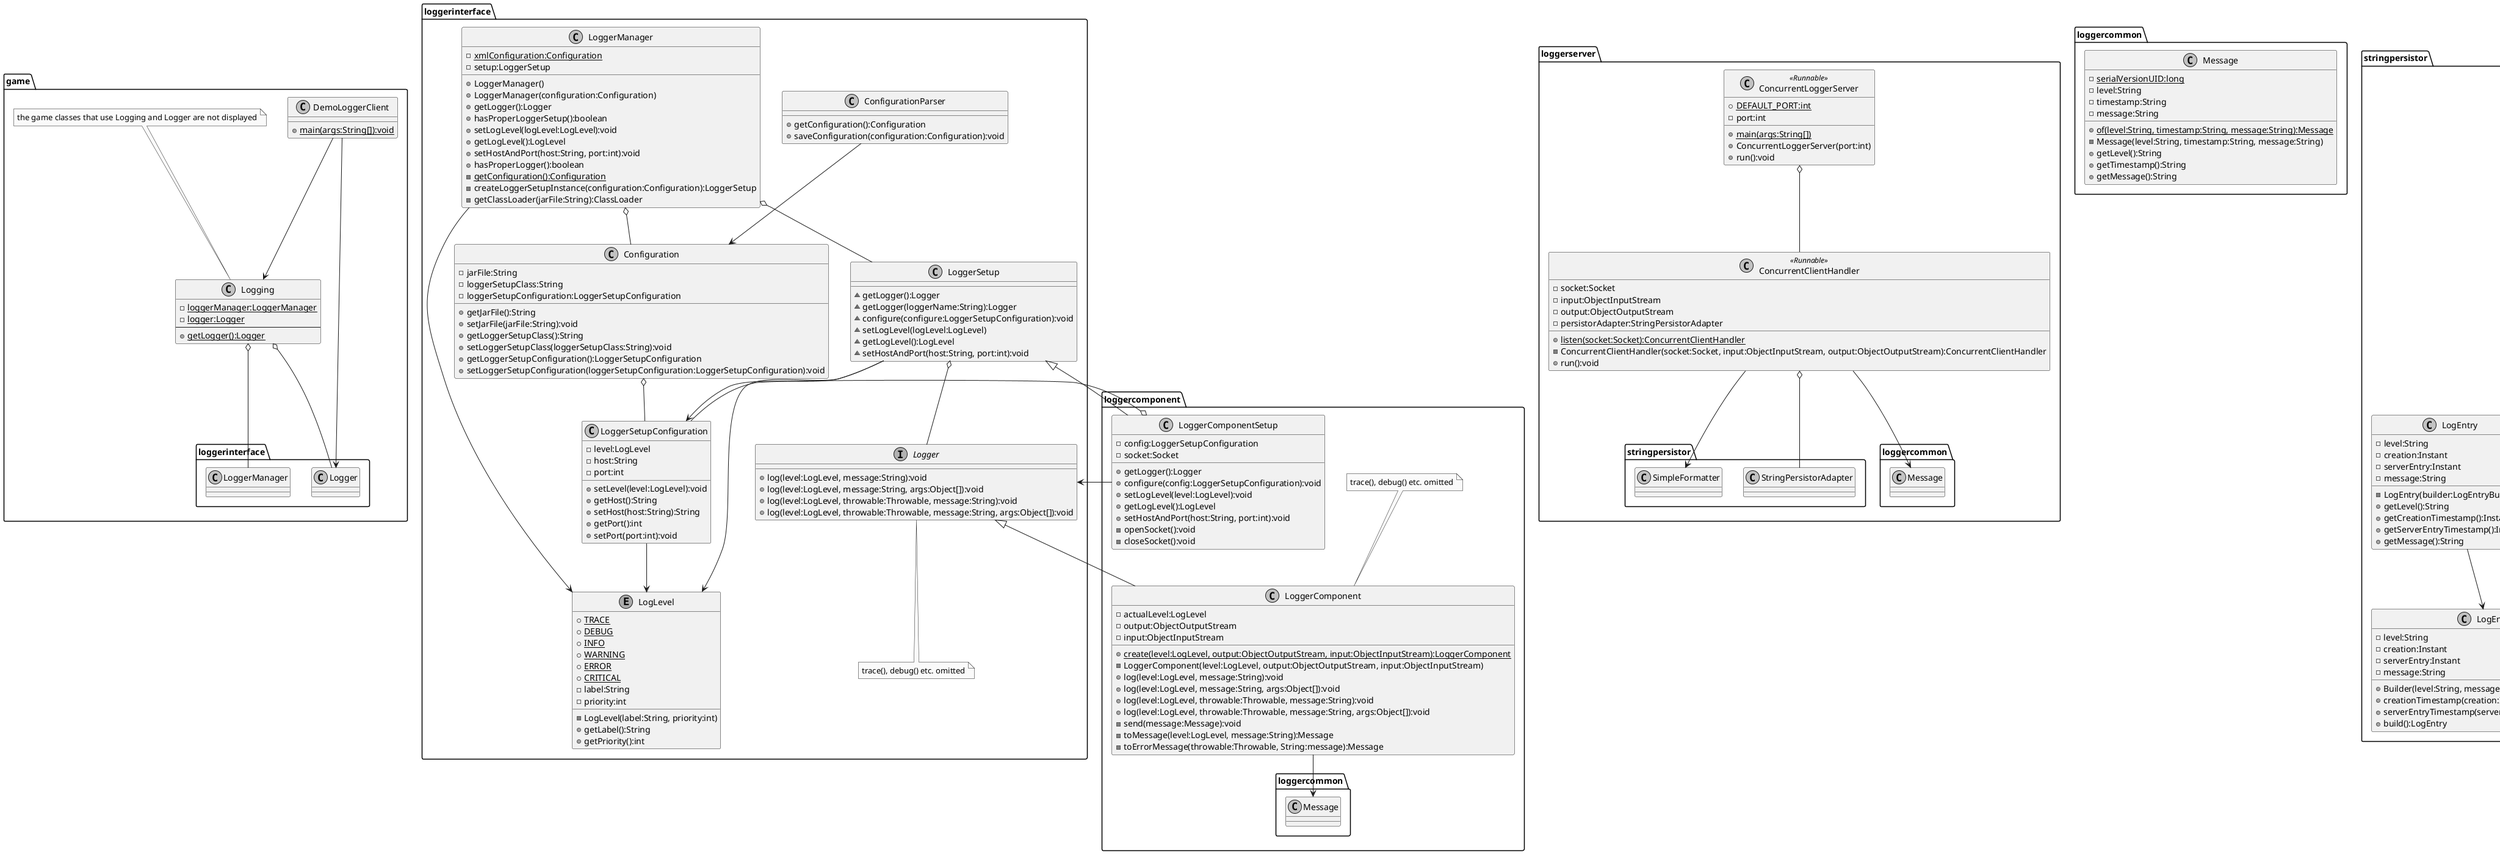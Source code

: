 @startuml

skinparam monochrome true
skinparam defaultFontName Droid Sans

package "game" {
    class DemoLoggerClient {
        {static} + main(args:String[]):void
    }
    class Logging {
        {static} - loggerManager:LoggerManager
        {static} - logger:Logger
        ---
        {static} + getLogger():Logger
    }
    note top of Logging
        the game classes that use Logging and Logger are not displayed
    end note
    Logging o-- loggerinterface.LoggerManager
    Logging o-- loggerinterface.Logger
    DemoLoggerClient --> Logging
    DemoLoggerClient --> loggerinterface.Logger
}

package "loggerinterface" {
    interface Logger {
        + log(level:LogLevel, message:String):void
        + log(level:LogLevel, message:String, args:Object[]):void
        + log(level:LogLevel, throwable:Throwable, message:String):void
        + log(level:LogLevel, throwable:Throwable, message:String, args:Object[]):void
    }
    note bottom of Logger
        trace(), debug() etc. omitted
    end note
    class Configuration {
        - jarFile:String
        - loggerSetupClass:String
        - loggerSetupConfiguration:LoggerSetupConfiguration
        + getJarFile():String
        + setJarFile(jarFile:String):void
        + getLoggerSetupClass():String
        + setLoggerSetupClass(loggerSetupClass:String):void
        + getLoggerSetupConfiguration():LoggerSetupConfiguration
        + setLoggerSetupConfiguration(loggerSetupConfiguration:LoggerSetupConfiguration):void
    }
    class ConfigurationParser {
        + getConfiguration():Configuration
        + saveConfiguration(configuration:Configuration):void
    }
    class LoggerManager {
        {static} - xmlConfiguration:Configuration
        - setup:LoggerSetup
        + LoggerManager()
        + LoggerManager(configuration:Configuration)
        + getLogger():Logger
        + hasProperLoggerSetup():boolean
        + setLogLevel(logLevel:LogLevel):void
        + getLogLevel():LogLevel
        + setHostAndPort(host:String, port:int):void
        + hasProperLogger():boolean
        {static} - getConfiguration():Configuration
        - createLoggerSetupInstance(configuration:Configuration):LoggerSetup
        - getClassLoader(jarFile:String):ClassLoader
    }
    class LoggerSetup {
        ~ getLogger():Logger
        ~ getLogger(loggerName:String):Logger
        ~ configure(configure:LoggerSetupConfiguration):void
        ~ setLogLevel(logLevel:LogLevel)
        ~ getLogLevel():LogLevel
        ~ setHostAndPort(host:String, port:int):void
    }
    class LoggerSetupConfiguration {
        - level:LogLevel
        - host:String
        - port:int
        + setLevel(level:LogLevel):void
        + getHost():String
        + setHost(host:String):String
        + getPort():int
        + setPort(port:int):void
    }
    enum LogLevel {
        {static} + TRACE
        {static} + DEBUG
        {static} + INFO
        {static} + WARNING
        {static} + ERROR
        {static} + CRITICAL
        - label:String
        - priority:int
        - LogLevel(label:String, priority:int)
        + getLabel():String
        + getPriority():int
    }
    Configuration o-- LoggerSetupConfiguration
    ConfigurationParser --> Configuration
    LoggerManager o-- Configuration
    LoggerManager o-- LoggerSetup
    LoggerManager --> LogLevel
    LoggerSetup o-- Logger
    LoggerSetup --> LoggerSetupConfiguration
    LoggerSetup --> LogLevel
    LoggerSetupConfiguration --> LogLevel
}

package "loggercomponent" {
    class LoggerComponent {
        - actualLevel:LogLevel
        - output:ObjectOutputStream
        - input:ObjectInputStream
        {static} + create(level:LogLevel, output:ObjectOutputStream, input:ObjectInputStream):LoggerComponent
        - LoggerComponent(level:LogLevel, output:ObjectOutputStream, input:ObjectInputStream)
        + log(level:LogLevel, message:String):void
        + log(level:LogLevel, message:String, args:Object[]):void
        + log(level:LogLevel, throwable:Throwable, message:String):void
        + log(level:LogLevel, throwable:Throwable, message:String, args:Object[]):void
        - send(message:Message):void
        - toMessage(level:LogLevel, message:String):Message
        - toErrorMessage(throwable:Throwable, String:message):Message
    }
    note top of LoggerComponent
        trace(), debug() etc. omitted
    end note
    class LoggerComponentSetup {
        - config:LoggerSetupConfiguration
        - socket:Socket
        + getLogger():Logger
        + configure(config:LoggerSetupConfiguration):void
        + setLogLevel(level:LogLevel):void
        + getLogLevel():LogLevel
        + setHostAndPort(host:String, port:int):void
        - openSocket():void
        - closeSocket():void
    }
    loggerinterface.LoggerSetup <|-- LoggerComponentSetup 
    LoggerComponentSetup o-- loggerinterface.LoggerSetupConfiguration
    LoggerComponentSetup --> loggerinterface.Logger
    loggerinterface.Logger <|-- LoggerComponent
    LoggerComponent --> loggercommon.Message
}

package "loggerserver" {
    class ConcurrentLoggerServer << Runnable >> {
        {static} + DEFAULT_PORT:int
        - port:int
        {static} + main(args:String[])
        + ConcurrentLoggerServer(port:int)
        + run():void
    }
    class ConcurrentClientHandler << Runnable >> {
        - socket:Socket
        - input:ObjectInputStream
        - output:ObjectOutputStream
        - persistorAdapter:StringPersistorAdapter
        {static} + listen(socket:Socket):ConcurrentClientHandler
        - ConcurrentClientHandler(socket:Socket, input:ObjectInputStream, output:ObjectOutputStream):ConcurrentClientHandler
        + run():void
    }
    ConcurrentLoggerServer o-- ConcurrentClientHandler
    ConcurrentClientHandler o-- stringpersistor.StringPersistorAdapter
    ConcurrentClientHandler --> stringpersistor.SimpleFormatter
    ConcurrentClientHandler --> loggercommon.Message
}

package "loggercommon" {
    class Message {
        {static} - serialVersionUID:long
        - level:String
        - timestamp:String
        - message:String
        {static} + of(level:String, timestamp:String, message:String):Message
        - Message(level:String, timestamp:String, message:String)
        + getLevel():String
        + getTimestamp():String
        + getMessage():String
    }
}

package "stringpersistor" {
    class StringPersistorFile {
        - lineSeparator:String
        - writer:BufferedWriter
        - reader:BufferedReader
        + StringPersistorFile()
        + setFile(file:File):void
        + save(instant:Instant, payload:String):void
        + get(count:int):List<PersistedString>
    }
    class PersistedStringParser {
        {static} - ISO_INSTANT_LENGTH:int
        {static} - SEPARATOR:String
        {static} + parseItem(string:String):PersistedString
        {static} + startsWithIsoDate(line:String):boolean
    }
    interface LogMessage {
        + getLevel():String
        + getCreationTimestamp():Instant
        + getServerEntryTimestamp():Instant
        + getMessage():String
    }
    class LogEntry {
        - level:String
        - creation:Instant
        - serverEntry:Instant
        - message:String
        - LogEntry(builder:LogEntryBuilder)
        + getLevel():String
        + getCreationTimestamp():Instant
        + getServerEntryTimestamp():Instant
        + getMessage():String
    }
    class LogEntryBuilder {
        - level:String
        - creation:Instant
        - serverEntry:Instant
        - message:String
        + Builder(level:String, message:String)
        + creationTimestamp(creation:Instant):LogEntryBuilder
        + serverEntryTimestamp(serverEntry:Instant):LogEntryBuilder
        + build():LogEntry
    }
    interface LogPersistor {
        + save(log:LogMessage)
    }
    class StringPersistorAdapter {
        - stringPersistor:StringPersistor
        - formatter:LogMessageFormatter
        - StringPersistorAdapter(formatter:LogMessageFormatter, stringPersistor:StringPersistor)
        {static} + create(formatter:LogMessageFormatter, stringPersistor:StringPersistor):StringPersistorAdapter
        + save(log:LogMessage)
    }
    interface LogMessageFormatter {
        + format(log:LogMessage):PersistedString
    }
    class SimpleFormatter {
        + format(log:LogMessage):PersistedString
    }
    stringpersistorapi.StringPersistor <|-- StringPersistorFile
    StringPersistorFile --> stringpersistorapi.PersistedString
    PersistedStringParser --> stringpersistorapi.PersistedString
    LogEntry <|-- LogMessage
    LogPersistor --> LogMessage
    StringPersistorAdapter <|-- LogPersistor
    StringPersistorAdapter o-- stringpersistorapi.StringPersistor
    StringPersistorAdapter --> StringPersistorFile
    StringPersistorAdapter o-- LogMessageFormatter
    LogMessageFormatter --> LogMessage
    LogMessageFormatter --> stringpersistorapi.PersistedString
    LogMessageFormatter <|-- SimpleFormatter
    SimpleFormatter --> LogMessage
    SimpleFormatter --> stringpersistorapi.PersistedString
    LogEntry --> LogEntryBuilder
}

package "stringpersistorapi" {
    interface StringPersistor {
        + setFile(file:File):void
        + save(instant:Instant, payload:String):void
        + get(count:int):List<PersistedString>
    }
    class PersistedString {
        - timestamp:Instant
        - payload:String
        + PersistedString(instant:Instant, payload:String)
        + getTimestamp():Instant
        + getPayload():String
    }
    StringPersistor --> PersistedString
}

@enduml
